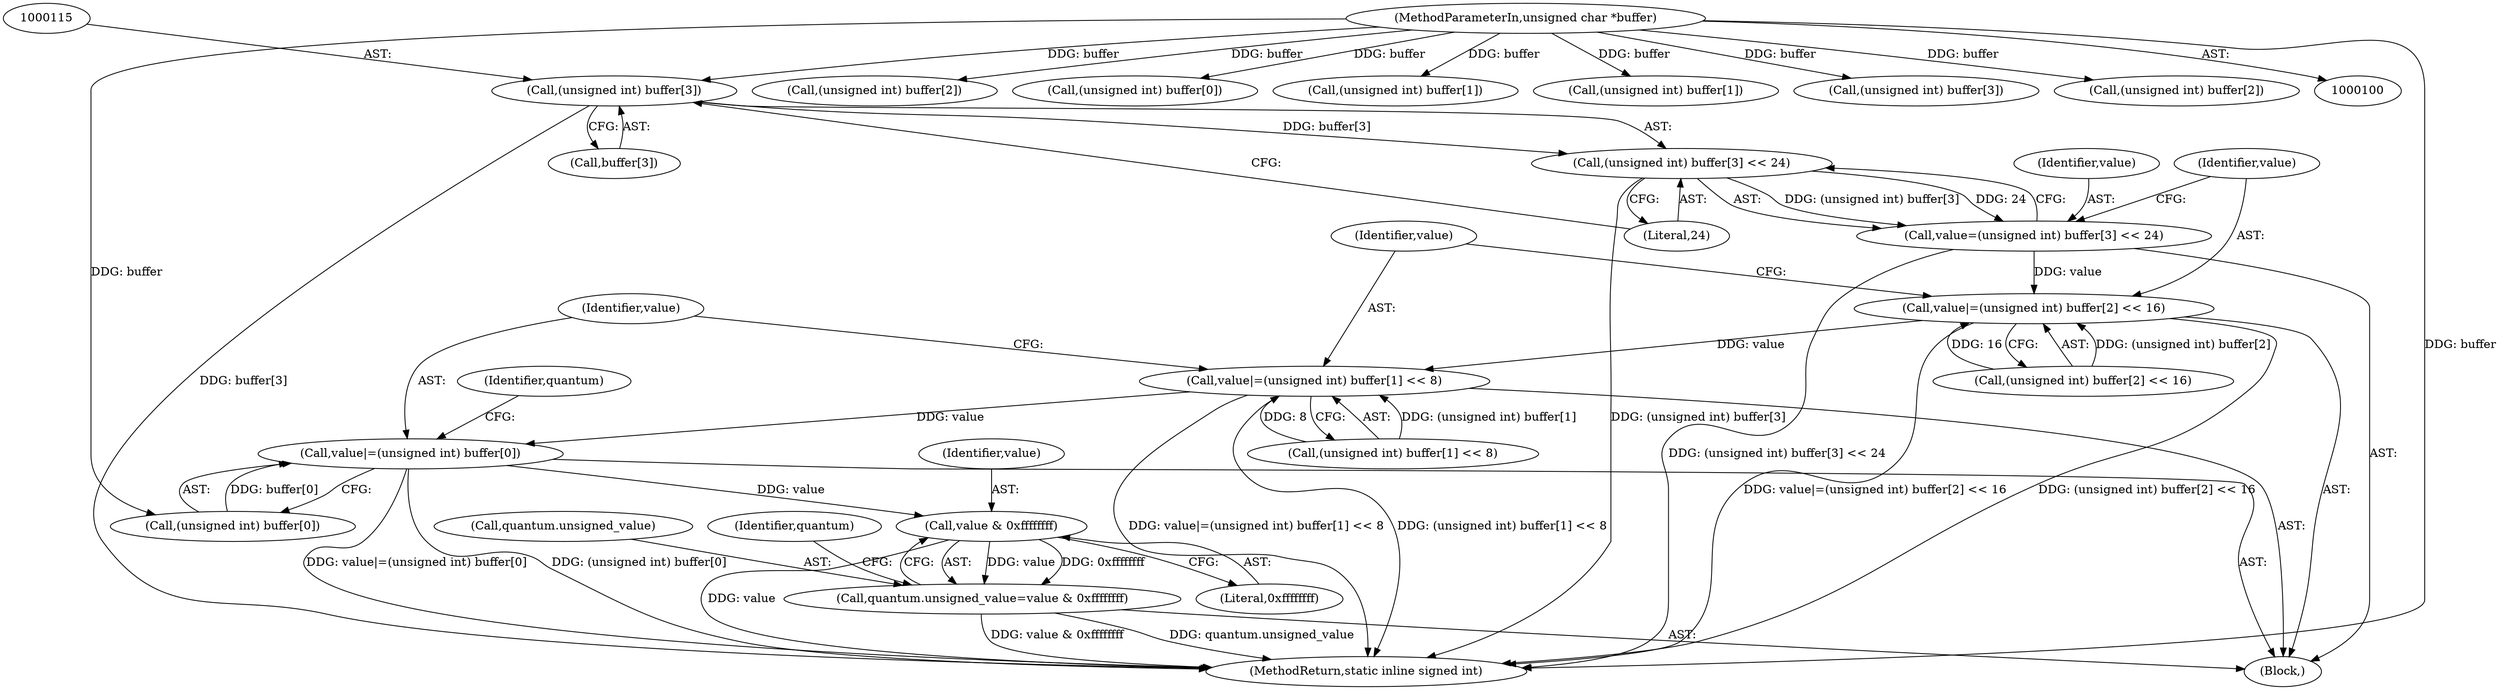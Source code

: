digraph "0_ImageMagick_d8ab7f046587f2e9f734b687ba7e6e10147c294b@array" {
"1000114" [label="(Call,(unsigned int) buffer[3])"];
"1000102" [label="(MethodParameterIn,unsigned char *buffer)"];
"1000113" [label="(Call,(unsigned int) buffer[3] << 24)"];
"1000111" [label="(Call,value=(unsigned int) buffer[3] << 24)"];
"1000120" [label="(Call,value|=(unsigned int) buffer[2] << 16)"];
"1000129" [label="(Call,value|=(unsigned int) buffer[1] << 8)"];
"1000138" [label="(Call,value|=(unsigned int) buffer[0])"];
"1000149" [label="(Call,value & 0xffffffff)"];
"1000145" [label="(Call,quantum.unsigned_value=value & 0xffffffff)"];
"1000140" [label="(Call,(unsigned int) buffer[0])"];
"1000177" [label="(Call,(unsigned int) buffer[2])"];
"1000110" [label="(Block,)"];
"1000129" [label="(Call,value|=(unsigned int) buffer[1] << 8)"];
"1000154" [label="(Identifier,quantum)"];
"1000116" [label="(Call,buffer[3])"];
"1000159" [label="(Call,(unsigned int) buffer[0])"];
"1000102" [label="(MethodParameterIn,unsigned char *buffer)"];
"1000113" [label="(Call,(unsigned int) buffer[3] << 24)"];
"1000147" [label="(Identifier,quantum)"];
"1000139" [label="(Identifier,value)"];
"1000112" [label="(Identifier,value)"];
"1000138" [label="(Call,value|=(unsigned int) buffer[0])"];
"1000145" [label="(Call,quantum.unsigned_value=value & 0xffffffff)"];
"1000130" [label="(Identifier,value)"];
"1000119" [label="(Literal,24)"];
"1000121" [label="(Identifier,value)"];
"1000151" [label="(Literal,0xffffffff)"];
"1000122" [label="(Call,(unsigned int) buffer[2] << 16)"];
"1000168" [label="(Call,(unsigned int) buffer[1])"];
"1000146" [label="(Call,quantum.unsigned_value)"];
"1000114" [label="(Call,(unsigned int) buffer[3])"];
"1000132" [label="(Call,(unsigned int) buffer[1])"];
"1000201" [label="(MethodReturn,static inline signed int)"];
"1000149" [label="(Call,value & 0xffffffff)"];
"1000185" [label="(Call,(unsigned int) buffer[3])"];
"1000131" [label="(Call,(unsigned int) buffer[1] << 8)"];
"1000111" [label="(Call,value=(unsigned int) buffer[3] << 24)"];
"1000150" [label="(Identifier,value)"];
"1000120" [label="(Call,value|=(unsigned int) buffer[2] << 16)"];
"1000123" [label="(Call,(unsigned int) buffer[2])"];
"1000114" -> "1000113"  [label="AST: "];
"1000114" -> "1000116"  [label="CFG: "];
"1000115" -> "1000114"  [label="AST: "];
"1000116" -> "1000114"  [label="AST: "];
"1000119" -> "1000114"  [label="CFG: "];
"1000114" -> "1000201"  [label="DDG: buffer[3]"];
"1000114" -> "1000113"  [label="DDG: buffer[3]"];
"1000102" -> "1000114"  [label="DDG: buffer"];
"1000102" -> "1000100"  [label="AST: "];
"1000102" -> "1000201"  [label="DDG: buffer"];
"1000102" -> "1000123"  [label="DDG: buffer"];
"1000102" -> "1000132"  [label="DDG: buffer"];
"1000102" -> "1000140"  [label="DDG: buffer"];
"1000102" -> "1000159"  [label="DDG: buffer"];
"1000102" -> "1000168"  [label="DDG: buffer"];
"1000102" -> "1000177"  [label="DDG: buffer"];
"1000102" -> "1000185"  [label="DDG: buffer"];
"1000113" -> "1000111"  [label="AST: "];
"1000113" -> "1000119"  [label="CFG: "];
"1000119" -> "1000113"  [label="AST: "];
"1000111" -> "1000113"  [label="CFG: "];
"1000113" -> "1000201"  [label="DDG: (unsigned int) buffer[3]"];
"1000113" -> "1000111"  [label="DDG: (unsigned int) buffer[3]"];
"1000113" -> "1000111"  [label="DDG: 24"];
"1000111" -> "1000110"  [label="AST: "];
"1000112" -> "1000111"  [label="AST: "];
"1000121" -> "1000111"  [label="CFG: "];
"1000111" -> "1000201"  [label="DDG: (unsigned int) buffer[3] << 24"];
"1000111" -> "1000120"  [label="DDG: value"];
"1000120" -> "1000110"  [label="AST: "];
"1000120" -> "1000122"  [label="CFG: "];
"1000121" -> "1000120"  [label="AST: "];
"1000122" -> "1000120"  [label="AST: "];
"1000130" -> "1000120"  [label="CFG: "];
"1000120" -> "1000201"  [label="DDG: value|=(unsigned int) buffer[2] << 16"];
"1000120" -> "1000201"  [label="DDG: (unsigned int) buffer[2] << 16"];
"1000122" -> "1000120"  [label="DDG: (unsigned int) buffer[2]"];
"1000122" -> "1000120"  [label="DDG: 16"];
"1000120" -> "1000129"  [label="DDG: value"];
"1000129" -> "1000110"  [label="AST: "];
"1000129" -> "1000131"  [label="CFG: "];
"1000130" -> "1000129"  [label="AST: "];
"1000131" -> "1000129"  [label="AST: "];
"1000139" -> "1000129"  [label="CFG: "];
"1000129" -> "1000201"  [label="DDG: value|=(unsigned int) buffer[1] << 8"];
"1000129" -> "1000201"  [label="DDG: (unsigned int) buffer[1] << 8"];
"1000131" -> "1000129"  [label="DDG: (unsigned int) buffer[1]"];
"1000131" -> "1000129"  [label="DDG: 8"];
"1000129" -> "1000138"  [label="DDG: value"];
"1000138" -> "1000110"  [label="AST: "];
"1000138" -> "1000140"  [label="CFG: "];
"1000139" -> "1000138"  [label="AST: "];
"1000140" -> "1000138"  [label="AST: "];
"1000147" -> "1000138"  [label="CFG: "];
"1000138" -> "1000201"  [label="DDG: (unsigned int) buffer[0]"];
"1000138" -> "1000201"  [label="DDG: value|=(unsigned int) buffer[0]"];
"1000140" -> "1000138"  [label="DDG: buffer[0]"];
"1000138" -> "1000149"  [label="DDG: value"];
"1000149" -> "1000145"  [label="AST: "];
"1000149" -> "1000151"  [label="CFG: "];
"1000150" -> "1000149"  [label="AST: "];
"1000151" -> "1000149"  [label="AST: "];
"1000145" -> "1000149"  [label="CFG: "];
"1000149" -> "1000201"  [label="DDG: value"];
"1000149" -> "1000145"  [label="DDG: value"];
"1000149" -> "1000145"  [label="DDG: 0xffffffff"];
"1000145" -> "1000110"  [label="AST: "];
"1000146" -> "1000145"  [label="AST: "];
"1000154" -> "1000145"  [label="CFG: "];
"1000145" -> "1000201"  [label="DDG: quantum.unsigned_value"];
"1000145" -> "1000201"  [label="DDG: value & 0xffffffff"];
}
